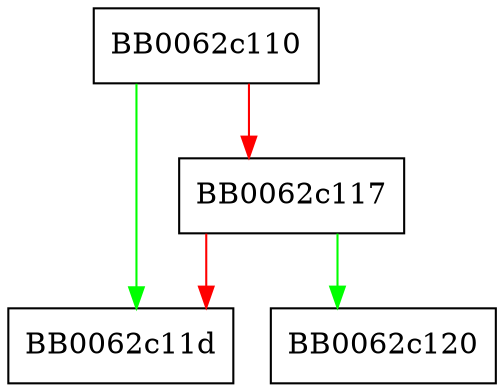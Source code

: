 digraph ossl_property_get_number_value {
  node [shape="box"];
  graph [splines=ortho];
  BB0062c110 -> BB0062c11d [color="green"];
  BB0062c110 -> BB0062c117 [color="red"];
  BB0062c117 -> BB0062c120 [color="green"];
  BB0062c117 -> BB0062c11d [color="red"];
}